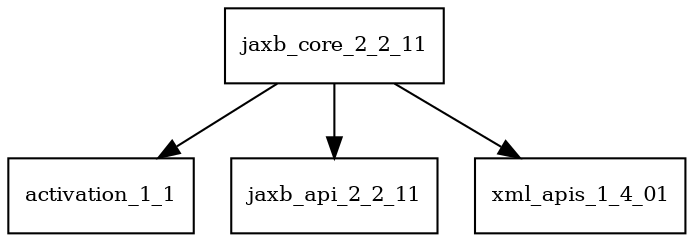 digraph jaxb_core_2_2_11_dependencies {
  node [shape = box, fontsize=10.0];
  jaxb_core_2_2_11 -> activation_1_1;
  jaxb_core_2_2_11 -> jaxb_api_2_2_11;
  jaxb_core_2_2_11 -> xml_apis_1_4_01;
}

